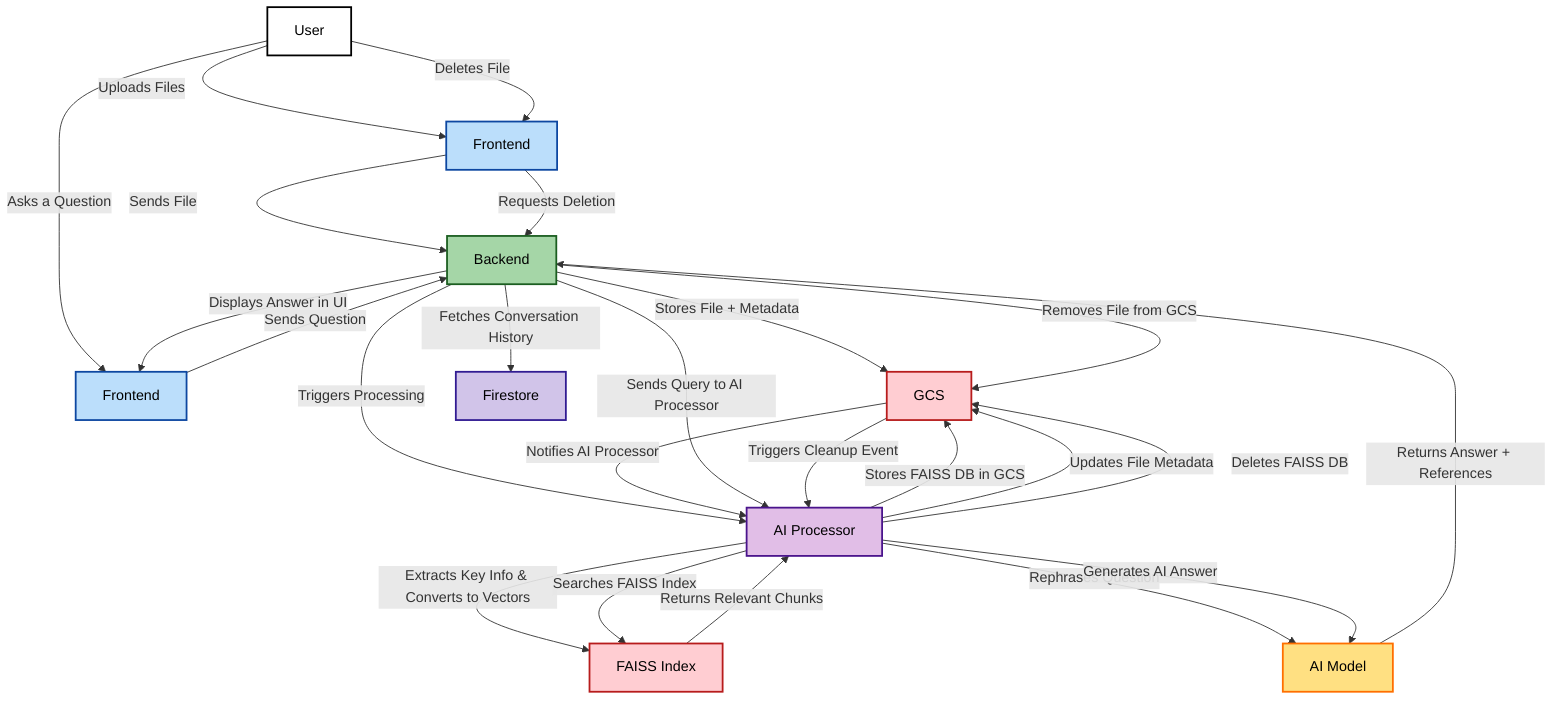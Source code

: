 flowchart TD
    %% User Interactions
    A[User] -->|Uploads Files| B[Frontend <Web Interface>]
    A -->|Asks a Question| J[Frontend <Web Interface>]

    %% File Upload & Processing
    B -->|Sends File| C[Backend <Manages Requests>]
    C -->|Stores File + Metadata| D[GCS <Google Cloud Storage>]
    C -->|Triggers Processing| E[AI Processor <Manages Index & Queries>]
    D -->|Notifies AI Processor| E

    %% AI Processing & Indexing
    E -->|Extracts Key Info & Converts to Vectors| F[FAISS Index <Stored in GCS>]
    E -->|Stores FAISS DB in GCS| D
    E -->|Updates File Metadata <status, keywords, etc.>| D

    %% Search Workflow
    J -->|Sends Question| C
    C -->|Fetches Conversation History| K[Firestore <Stores Conversations>]
    C -->|Sends Query to AI Processor| E
    E -->|Rephrases Question| L[AI Model <LLM>]
    E -->|Searches FAISS Index| F
    F -->|Returns Relevant Chunks| E
    E -->|Generates AI Answer| L
    L -->|Returns Answer + References| C
    C -->|Displays Answer in UI| J

    %% File Deletion & FAISS Cleanup
    A -->|Deletes File| B
    B -->|Requests Deletion| C
    C -->|Removes File from GCS| D
    D -->|Triggers Cleanup Event| E
    E -->|Deletes FAISS DB| D

    %% Class Definitions (Improved Contrast for Readability)
    classDef user fill:#FFFFFF,stroke:#000000,stroke-width:2px,color:#000;
    classDef frontend fill:#BBDEFB,stroke:#0D47A1,stroke-width:2px,color:#000;
    classDef backend fill:#A5D6A7,stroke:#1B5E20,stroke-width:2px,color:#000;
    classDef storage fill:#FFCDD2,stroke:#B71C1C,stroke-width:2px,color:#000;
    classDef processor fill:#E1BEE7,stroke:#4A148C,stroke-width:2px,color:#000;
    classDef ai fill:#FFE082,stroke:#FF6F00,stroke-width:2px,color:#000;
    classDef db fill:#D1C4E9,stroke:#311B92,stroke-width:2px,color:#000;

    %% Assigning Classes
    A:::user
    B:::frontend
    J:::frontend
    C:::backend
    K:::db
    D:::storage
    F:::storage
    E:::processor
    L:::ai